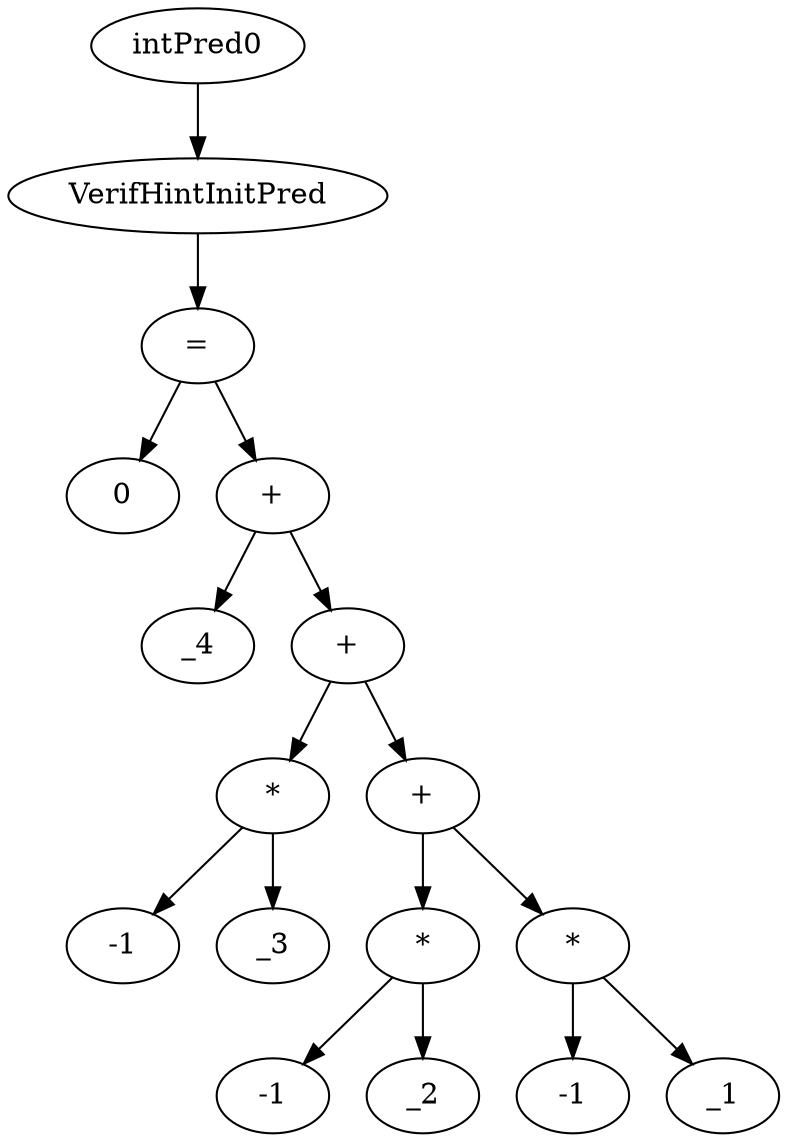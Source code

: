 digraph dag {
0 [label="intPred0"];
1 [label="VerifHintInitPred"];
2 [label="="];
3 [label="0"];
4 [label="+"];
5 [label="_4"];
6 [label="+"];
7 [label="*"];
8 [label="-1"];
9 [label="_3"];
10 [label="+"];
11 [label="*"];
12 [label="-1"];
13 [label="_2"];
14 [label="*"];
15 [label="-1"];
16 [label="_1"];
"0" -> "1"[label=""]
"1" -> "2"[label=""]
"2" -> "4"[label=""]
"2" -> "3"[label=""]
"4" -> "6"[label=""]
"4" -> "5"[label=""]
"6" -> "7"[label=""]
"6" -> "10"[label=""]
"7" -> "9"[label=""]
"7" -> "8"[label=""]
"10" -> "11"[label=""]
"10" -> "14"[label=""]
"11" -> "13"[label=""]
"11" -> "12"[label=""]
"14" -> "16"[label=""]
"14" -> "15"[label=""]
}

